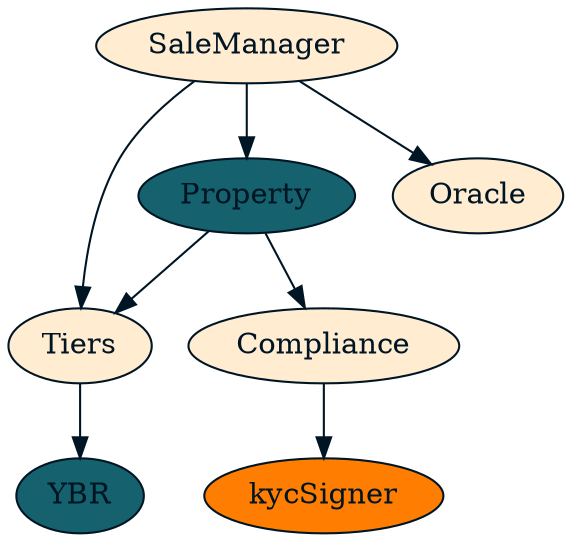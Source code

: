 digraph G {
  
  // Global settings for edge colors (arrows)
  edge [color="#001524"]

  // Setting colors for the nodes: fill, border, and text
  YBR [style=filled, fillcolor="#15616d", color="#001524", fontcolor="#001524"]         // Teal fill, dark border, dark text
  Property [style=filled, fillcolor="#15616d", color="#001524", fontcolor="#001524"]    // Teal fill, dark border, dark text
  
  Tiers [style=filled, fillcolor="#ffecd1", color="#001524", fontcolor="#001524"]       // Light peach fill, dark border, dark text
  Compliance [style=filled, fillcolor="#ffecd1", color="#001524", fontcolor="#001524"]  // Light peach fill, dark border, dark text
  SaleManager [style=filled, fillcolor="#ffecd1", color="#001524", fontcolor="#001524"] // Light peach fill, dark border, dark text
  Oracle [style=filled, fillcolor="#ffecd1", color="#001524", fontcolor="#001524"]      // Light peach fill, dark border, dark text
  
  kycSigner [style=filled, fillcolor="#ff7d00", color="#001524", fontcolor="#001524"]   // Orange fill, dark border, dark text


  // Defining the edges
  Compliance -> kycSigner
  SaleManager -> Property
  SaleManager -> Oracle
  SaleManager -> Tiers
  Property -> Compliance
  Property -> Tiers
  Tiers -> YBR
}
